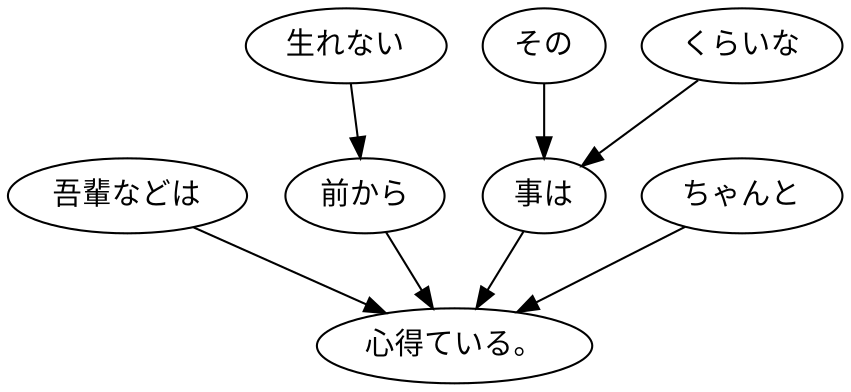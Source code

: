 digraph graph3906 {
	node0 [label="吾輩などは"];
	node1 [label="生れない"];
	node2 [label="前から"];
	node3 [label="その"];
	node4 [label="くらいな"];
	node5 [label="事は"];
	node6 [label="ちゃんと"];
	node7 [label="心得ている。"];
	node0 -> node7;
	node1 -> node2;
	node2 -> node7;
	node3 -> node5;
	node4 -> node5;
	node5 -> node7;
	node6 -> node7;
}
